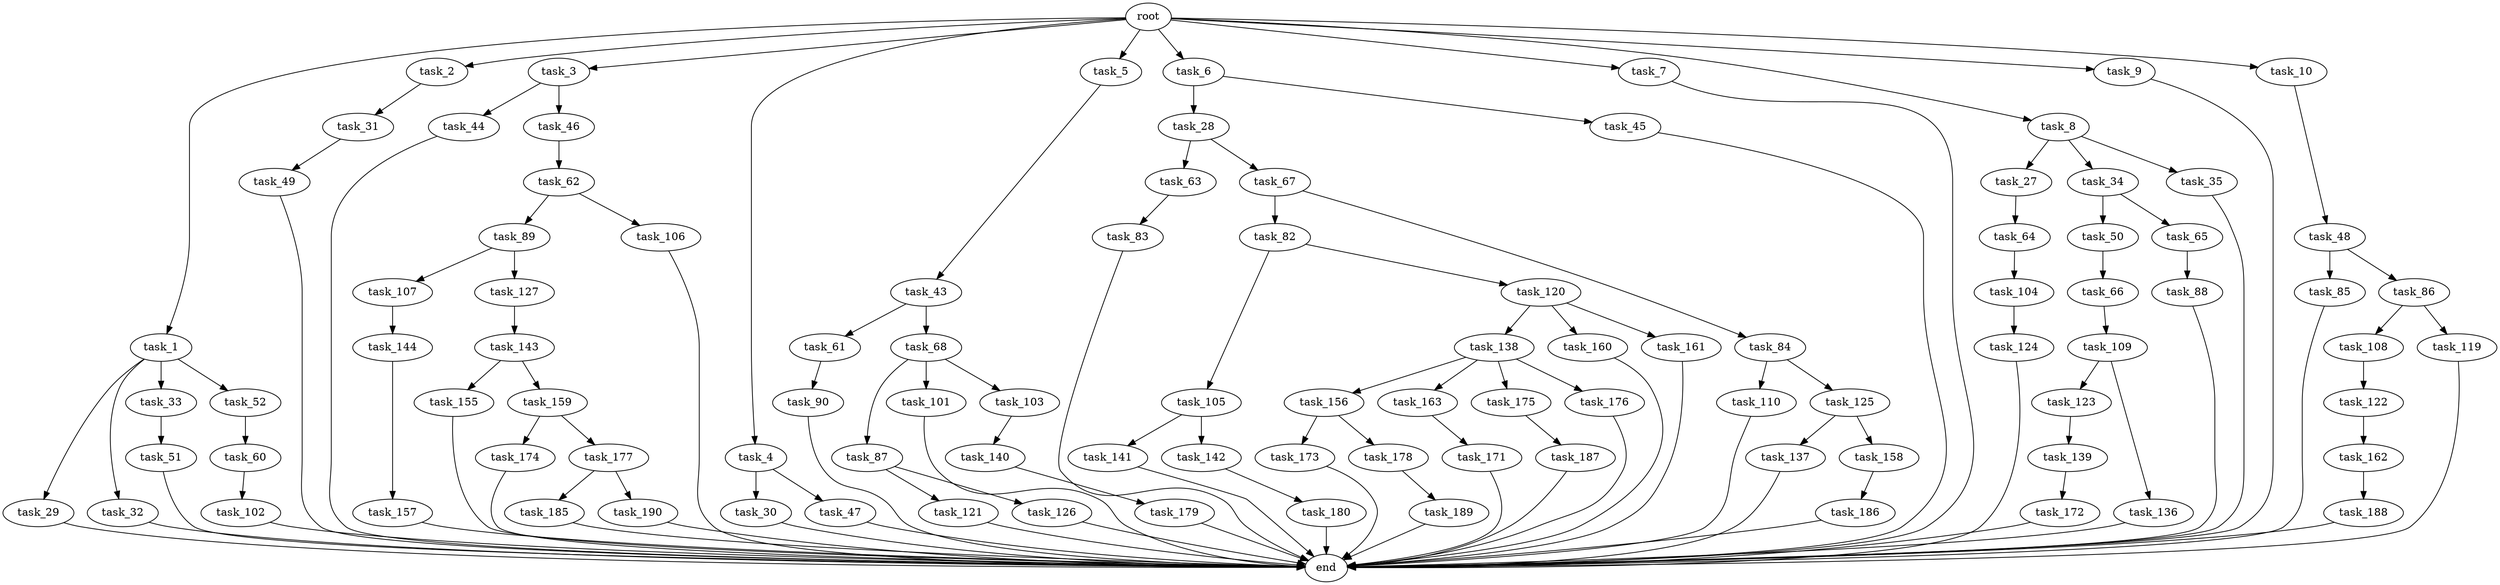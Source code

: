digraph G {
  root [size="0.000000"];
  task_1 [size="1.024000"];
  task_2 [size="1.024000"];
  task_3 [size="1.024000"];
  task_4 [size="1.024000"];
  task_5 [size="1.024000"];
  task_6 [size="1.024000"];
  task_7 [size="1.024000"];
  task_8 [size="1.024000"];
  task_9 [size="1.024000"];
  task_10 [size="1.024000"];
  task_27 [size="34359738.368000"];
  task_28 [size="549755813.888000"];
  task_29 [size="214748364.800000"];
  task_30 [size="695784701.952000"];
  task_31 [size="420906795.008000"];
  task_32 [size="214748364.800000"];
  task_33 [size="214748364.800000"];
  task_34 [size="34359738.368000"];
  task_35 [size="34359738.368000"];
  task_43 [size="137438953.472000"];
  task_44 [size="77309411.328000"];
  task_45 [size="549755813.888000"];
  task_46 [size="77309411.328000"];
  task_47 [size="695784701.952000"];
  task_48 [size="137438953.472000"];
  task_49 [size="420906795.008000"];
  task_50 [size="77309411.328000"];
  task_51 [size="695784701.952000"];
  task_52 [size="214748364.800000"];
  task_60 [size="695784701.952000"];
  task_61 [size="214748364.800000"];
  task_62 [size="309237645.312000"];
  task_63 [size="549755813.888000"];
  task_64 [size="858993459.200000"];
  task_65 [size="77309411.328000"];
  task_66 [size="549755813.888000"];
  task_67 [size="549755813.888000"];
  task_68 [size="214748364.800000"];
  task_82 [size="77309411.328000"];
  task_83 [size="420906795.008000"];
  task_84 [size="77309411.328000"];
  task_85 [size="309237645.312000"];
  task_86 [size="309237645.312000"];
  task_87 [size="214748364.800000"];
  task_88 [size="420906795.008000"];
  task_89 [size="420906795.008000"];
  task_90 [size="214748364.800000"];
  task_101 [size="214748364.800000"];
  task_102 [size="695784701.952000"];
  task_103 [size="214748364.800000"];
  task_104 [size="420906795.008000"];
  task_105 [size="309237645.312000"];
  task_106 [size="420906795.008000"];
  task_107 [size="34359738.368000"];
  task_108 [size="309237645.312000"];
  task_109 [size="214748364.800000"];
  task_110 [size="214748364.800000"];
  task_119 [size="309237645.312000"];
  task_120 [size="309237645.312000"];
  task_121 [size="858993459.200000"];
  task_122 [size="309237645.312000"];
  task_123 [size="77309411.328000"];
  task_124 [size="137438953.472000"];
  task_125 [size="214748364.800000"];
  task_126 [size="858993459.200000"];
  task_127 [size="34359738.368000"];
  task_136 [size="77309411.328000"];
  task_137 [size="214748364.800000"];
  task_138 [size="309237645.312000"];
  task_139 [size="137438953.472000"];
  task_140 [size="137438953.472000"];
  task_141 [size="34359738.368000"];
  task_142 [size="34359738.368000"];
  task_143 [size="309237645.312000"];
  task_144 [size="137438953.472000"];
  task_155 [size="695784701.952000"];
  task_156 [size="420906795.008000"];
  task_157 [size="858993459.200000"];
  task_158 [size="214748364.800000"];
  task_159 [size="695784701.952000"];
  task_160 [size="309237645.312000"];
  task_161 [size="309237645.312000"];
  task_162 [size="695784701.952000"];
  task_163 [size="420906795.008000"];
  task_171 [size="309237645.312000"];
  task_172 [size="309237645.312000"];
  task_173 [size="549755813.888000"];
  task_174 [size="858993459.200000"];
  task_175 [size="420906795.008000"];
  task_176 [size="420906795.008000"];
  task_177 [size="858993459.200000"];
  task_178 [size="549755813.888000"];
  task_179 [size="34359738.368000"];
  task_180 [size="549755813.888000"];
  task_185 [size="34359738.368000"];
  task_186 [size="34359738.368000"];
  task_187 [size="137438953.472000"];
  task_188 [size="858993459.200000"];
  task_189 [size="549755813.888000"];
  task_190 [size="34359738.368000"];
  end [size="0.000000"];

  root -> task_1 [size="1.000000"];
  root -> task_2 [size="1.000000"];
  root -> task_3 [size="1.000000"];
  root -> task_4 [size="1.000000"];
  root -> task_5 [size="1.000000"];
  root -> task_6 [size="1.000000"];
  root -> task_7 [size="1.000000"];
  root -> task_8 [size="1.000000"];
  root -> task_9 [size="1.000000"];
  root -> task_10 [size="1.000000"];
  task_1 -> task_29 [size="209715200.000000"];
  task_1 -> task_32 [size="209715200.000000"];
  task_1 -> task_33 [size="209715200.000000"];
  task_1 -> task_52 [size="209715200.000000"];
  task_2 -> task_31 [size="411041792.000000"];
  task_3 -> task_44 [size="75497472.000000"];
  task_3 -> task_46 [size="75497472.000000"];
  task_4 -> task_30 [size="679477248.000000"];
  task_4 -> task_47 [size="679477248.000000"];
  task_5 -> task_43 [size="134217728.000000"];
  task_6 -> task_28 [size="536870912.000000"];
  task_6 -> task_45 [size="536870912.000000"];
  task_7 -> end [size="1.000000"];
  task_8 -> task_27 [size="33554432.000000"];
  task_8 -> task_34 [size="33554432.000000"];
  task_8 -> task_35 [size="33554432.000000"];
  task_9 -> end [size="1.000000"];
  task_10 -> task_48 [size="134217728.000000"];
  task_27 -> task_64 [size="838860800.000000"];
  task_28 -> task_63 [size="536870912.000000"];
  task_28 -> task_67 [size="536870912.000000"];
  task_29 -> end [size="1.000000"];
  task_30 -> end [size="1.000000"];
  task_31 -> task_49 [size="411041792.000000"];
  task_32 -> end [size="1.000000"];
  task_33 -> task_51 [size="679477248.000000"];
  task_34 -> task_50 [size="75497472.000000"];
  task_34 -> task_65 [size="75497472.000000"];
  task_35 -> end [size="1.000000"];
  task_43 -> task_61 [size="209715200.000000"];
  task_43 -> task_68 [size="209715200.000000"];
  task_44 -> end [size="1.000000"];
  task_45 -> end [size="1.000000"];
  task_46 -> task_62 [size="301989888.000000"];
  task_47 -> end [size="1.000000"];
  task_48 -> task_85 [size="301989888.000000"];
  task_48 -> task_86 [size="301989888.000000"];
  task_49 -> end [size="1.000000"];
  task_50 -> task_66 [size="536870912.000000"];
  task_51 -> end [size="1.000000"];
  task_52 -> task_60 [size="679477248.000000"];
  task_60 -> task_102 [size="679477248.000000"];
  task_61 -> task_90 [size="209715200.000000"];
  task_62 -> task_89 [size="411041792.000000"];
  task_62 -> task_106 [size="411041792.000000"];
  task_63 -> task_83 [size="411041792.000000"];
  task_64 -> task_104 [size="411041792.000000"];
  task_65 -> task_88 [size="411041792.000000"];
  task_66 -> task_109 [size="209715200.000000"];
  task_67 -> task_82 [size="75497472.000000"];
  task_67 -> task_84 [size="75497472.000000"];
  task_68 -> task_87 [size="209715200.000000"];
  task_68 -> task_101 [size="209715200.000000"];
  task_68 -> task_103 [size="209715200.000000"];
  task_82 -> task_105 [size="301989888.000000"];
  task_82 -> task_120 [size="301989888.000000"];
  task_83 -> end [size="1.000000"];
  task_84 -> task_110 [size="209715200.000000"];
  task_84 -> task_125 [size="209715200.000000"];
  task_85 -> end [size="1.000000"];
  task_86 -> task_108 [size="301989888.000000"];
  task_86 -> task_119 [size="301989888.000000"];
  task_87 -> task_121 [size="838860800.000000"];
  task_87 -> task_126 [size="838860800.000000"];
  task_88 -> end [size="1.000000"];
  task_89 -> task_107 [size="33554432.000000"];
  task_89 -> task_127 [size="33554432.000000"];
  task_90 -> end [size="1.000000"];
  task_101 -> end [size="1.000000"];
  task_102 -> end [size="1.000000"];
  task_103 -> task_140 [size="134217728.000000"];
  task_104 -> task_124 [size="134217728.000000"];
  task_105 -> task_141 [size="33554432.000000"];
  task_105 -> task_142 [size="33554432.000000"];
  task_106 -> end [size="1.000000"];
  task_107 -> task_144 [size="134217728.000000"];
  task_108 -> task_122 [size="301989888.000000"];
  task_109 -> task_123 [size="75497472.000000"];
  task_109 -> task_136 [size="75497472.000000"];
  task_110 -> end [size="1.000000"];
  task_119 -> end [size="1.000000"];
  task_120 -> task_138 [size="301989888.000000"];
  task_120 -> task_160 [size="301989888.000000"];
  task_120 -> task_161 [size="301989888.000000"];
  task_121 -> end [size="1.000000"];
  task_122 -> task_162 [size="679477248.000000"];
  task_123 -> task_139 [size="134217728.000000"];
  task_124 -> end [size="1.000000"];
  task_125 -> task_137 [size="209715200.000000"];
  task_125 -> task_158 [size="209715200.000000"];
  task_126 -> end [size="1.000000"];
  task_127 -> task_143 [size="301989888.000000"];
  task_136 -> end [size="1.000000"];
  task_137 -> end [size="1.000000"];
  task_138 -> task_156 [size="411041792.000000"];
  task_138 -> task_163 [size="411041792.000000"];
  task_138 -> task_175 [size="411041792.000000"];
  task_138 -> task_176 [size="411041792.000000"];
  task_139 -> task_172 [size="301989888.000000"];
  task_140 -> task_179 [size="33554432.000000"];
  task_141 -> end [size="1.000000"];
  task_142 -> task_180 [size="536870912.000000"];
  task_143 -> task_155 [size="679477248.000000"];
  task_143 -> task_159 [size="679477248.000000"];
  task_144 -> task_157 [size="838860800.000000"];
  task_155 -> end [size="1.000000"];
  task_156 -> task_173 [size="536870912.000000"];
  task_156 -> task_178 [size="536870912.000000"];
  task_157 -> end [size="1.000000"];
  task_158 -> task_186 [size="33554432.000000"];
  task_159 -> task_174 [size="838860800.000000"];
  task_159 -> task_177 [size="838860800.000000"];
  task_160 -> end [size="1.000000"];
  task_161 -> end [size="1.000000"];
  task_162 -> task_188 [size="838860800.000000"];
  task_163 -> task_171 [size="301989888.000000"];
  task_171 -> end [size="1.000000"];
  task_172 -> end [size="1.000000"];
  task_173 -> end [size="1.000000"];
  task_174 -> end [size="1.000000"];
  task_175 -> task_187 [size="134217728.000000"];
  task_176 -> end [size="1.000000"];
  task_177 -> task_185 [size="33554432.000000"];
  task_177 -> task_190 [size="33554432.000000"];
  task_178 -> task_189 [size="536870912.000000"];
  task_179 -> end [size="1.000000"];
  task_180 -> end [size="1.000000"];
  task_185 -> end [size="1.000000"];
  task_186 -> end [size="1.000000"];
  task_187 -> end [size="1.000000"];
  task_188 -> end [size="1.000000"];
  task_189 -> end [size="1.000000"];
  task_190 -> end [size="1.000000"];
}
